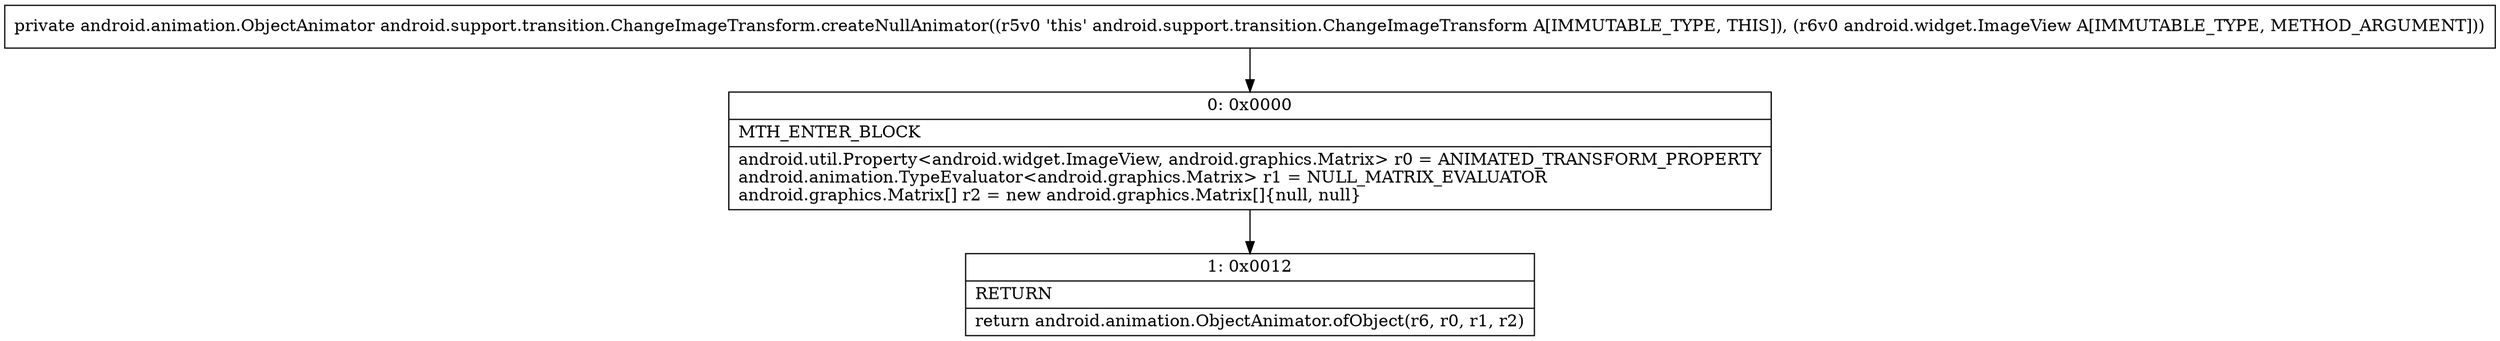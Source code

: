 digraph "CFG forandroid.support.transition.ChangeImageTransform.createNullAnimator(Landroid\/widget\/ImageView;)Landroid\/animation\/ObjectAnimator;" {
Node_0 [shape=record,label="{0\:\ 0x0000|MTH_ENTER_BLOCK\l|android.util.Property\<android.widget.ImageView, android.graphics.Matrix\> r0 = ANIMATED_TRANSFORM_PROPERTY\landroid.animation.TypeEvaluator\<android.graphics.Matrix\> r1 = NULL_MATRIX_EVALUATOR\landroid.graphics.Matrix[] r2 = new android.graphics.Matrix[]\{null, null\}\l}"];
Node_1 [shape=record,label="{1\:\ 0x0012|RETURN\l|return android.animation.ObjectAnimator.ofObject(r6, r0, r1, r2)\l}"];
MethodNode[shape=record,label="{private android.animation.ObjectAnimator android.support.transition.ChangeImageTransform.createNullAnimator((r5v0 'this' android.support.transition.ChangeImageTransform A[IMMUTABLE_TYPE, THIS]), (r6v0 android.widget.ImageView A[IMMUTABLE_TYPE, METHOD_ARGUMENT])) }"];
MethodNode -> Node_0;
Node_0 -> Node_1;
}

